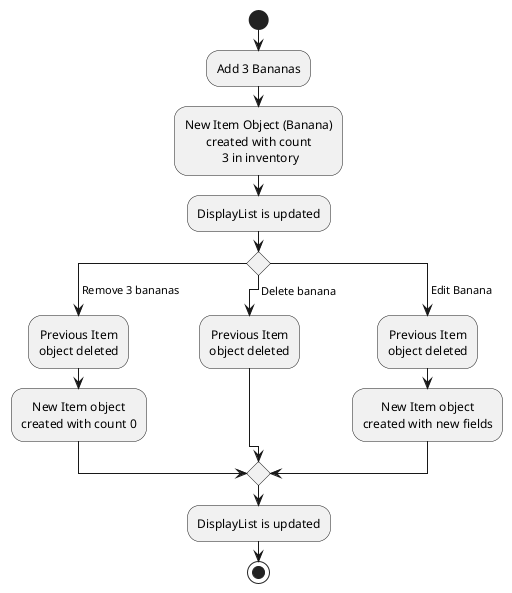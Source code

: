 @startuml

skinparam defaultTextAlignment center

start
:Add 3 Bananas;
:New Item Object (Banana)\ncreated with count\n 3 in inventory;
:DisplayList is updated;

switch()
case ( Remove 3 bananas)
  :Previous Item\nobject deleted;
  :New Item object\ncreated with count 0;
case (    Delete banana)
  :Previous Item\nobject deleted;
case ( Edit Banana)
  :Previous Item\nobject deleted;
  :New Item object\ncreated with new fields;
endswitch

:DisplayList is updated;

stop

@enduml
